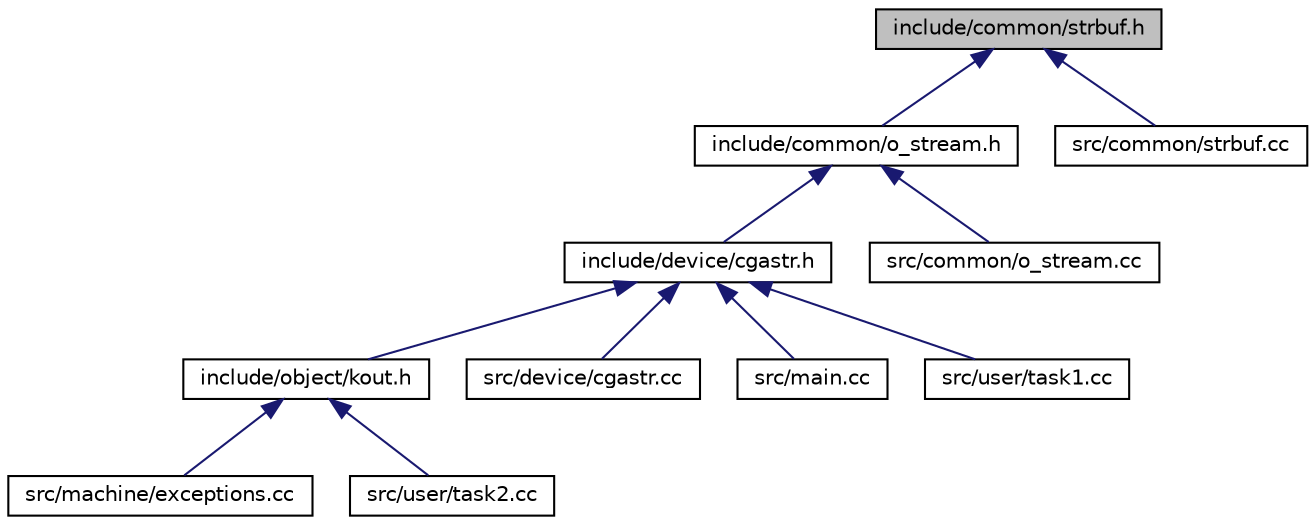 digraph G
{
  bgcolor="transparent";
  edge [fontname="Helvetica",fontsize="10",labelfontname="Helvetica",labelfontsize="10"];
  node [fontname="Helvetica",fontsize="10",shape=record];
  Node1 [label="include/common/strbuf.h",height=0.2,width=0.4,color="black", fillcolor="grey75", style="filled" fontcolor="black"];
  Node1 -> Node2 [dir="back",color="midnightblue",fontsize="10",style="solid",fontname="Helvetica"];
  Node2 [label="include/common/o_stream.h",height=0.2,width=0.4,color="black",URL="$o__stream_8h.html"];
  Node2 -> Node3 [dir="back",color="midnightblue",fontsize="10",style="solid",fontname="Helvetica"];
  Node3 [label="include/device/cgastr.h",height=0.2,width=0.4,color="black",URL="$cgastr_8h.html"];
  Node3 -> Node4 [dir="back",color="midnightblue",fontsize="10",style="solid",fontname="Helvetica"];
  Node4 [label="include/object/kout.h",height=0.2,width=0.4,color="black",URL="$kout_8h.html",tooltip="help include file for use of global declared variable kout, declared in main.cc"];
  Node4 -> Node5 [dir="back",color="midnightblue",fontsize="10",style="solid",fontname="Helvetica"];
  Node5 [label="src/machine/exceptions.cc",height=0.2,width=0.4,color="black",URL="$exceptions_8cc.html",tooltip="interrupt handler function"];
  Node4 -> Node6 [dir="back",color="midnightblue",fontsize="10",style="solid",fontname="Helvetica"];
  Node6 [label="src/user/task2.cc",height=0.2,width=0.4,color="black",URL="$task2_8cc.html"];
  Node3 -> Node7 [dir="back",color="midnightblue",fontsize="10",style="solid",fontname="Helvetica"];
  Node7 [label="src/device/cgastr.cc",height=0.2,width=0.4,color="black",URL="$cgastr_8cc.html",tooltip="implementation of CGA_Stream"];
  Node3 -> Node8 [dir="back",color="midnightblue",fontsize="10",style="solid",fontname="Helvetica"];
  Node8 [label="src/main.cc",height=0.2,width=0.4,color="black",URL="$main_8cc.html"];
  Node3 -> Node9 [dir="back",color="midnightblue",fontsize="10",style="solid",fontname="Helvetica"];
  Node9 [label="src/user/task1.cc",height=0.2,width=0.4,color="black",URL="$task1_8cc.html"];
  Node2 -> Node10 [dir="back",color="midnightblue",fontsize="10",style="solid",fontname="Helvetica"];
  Node10 [label="src/common/o_stream.cc",height=0.2,width=0.4,color="black",URL="$o__stream_8cc.html"];
  Node1 -> Node11 [dir="back",color="midnightblue",fontsize="10",style="solid",fontname="Helvetica"];
  Node11 [label="src/common/strbuf.cc",height=0.2,width=0.4,color="black",URL="$strbuf_8cc.html"];
}
